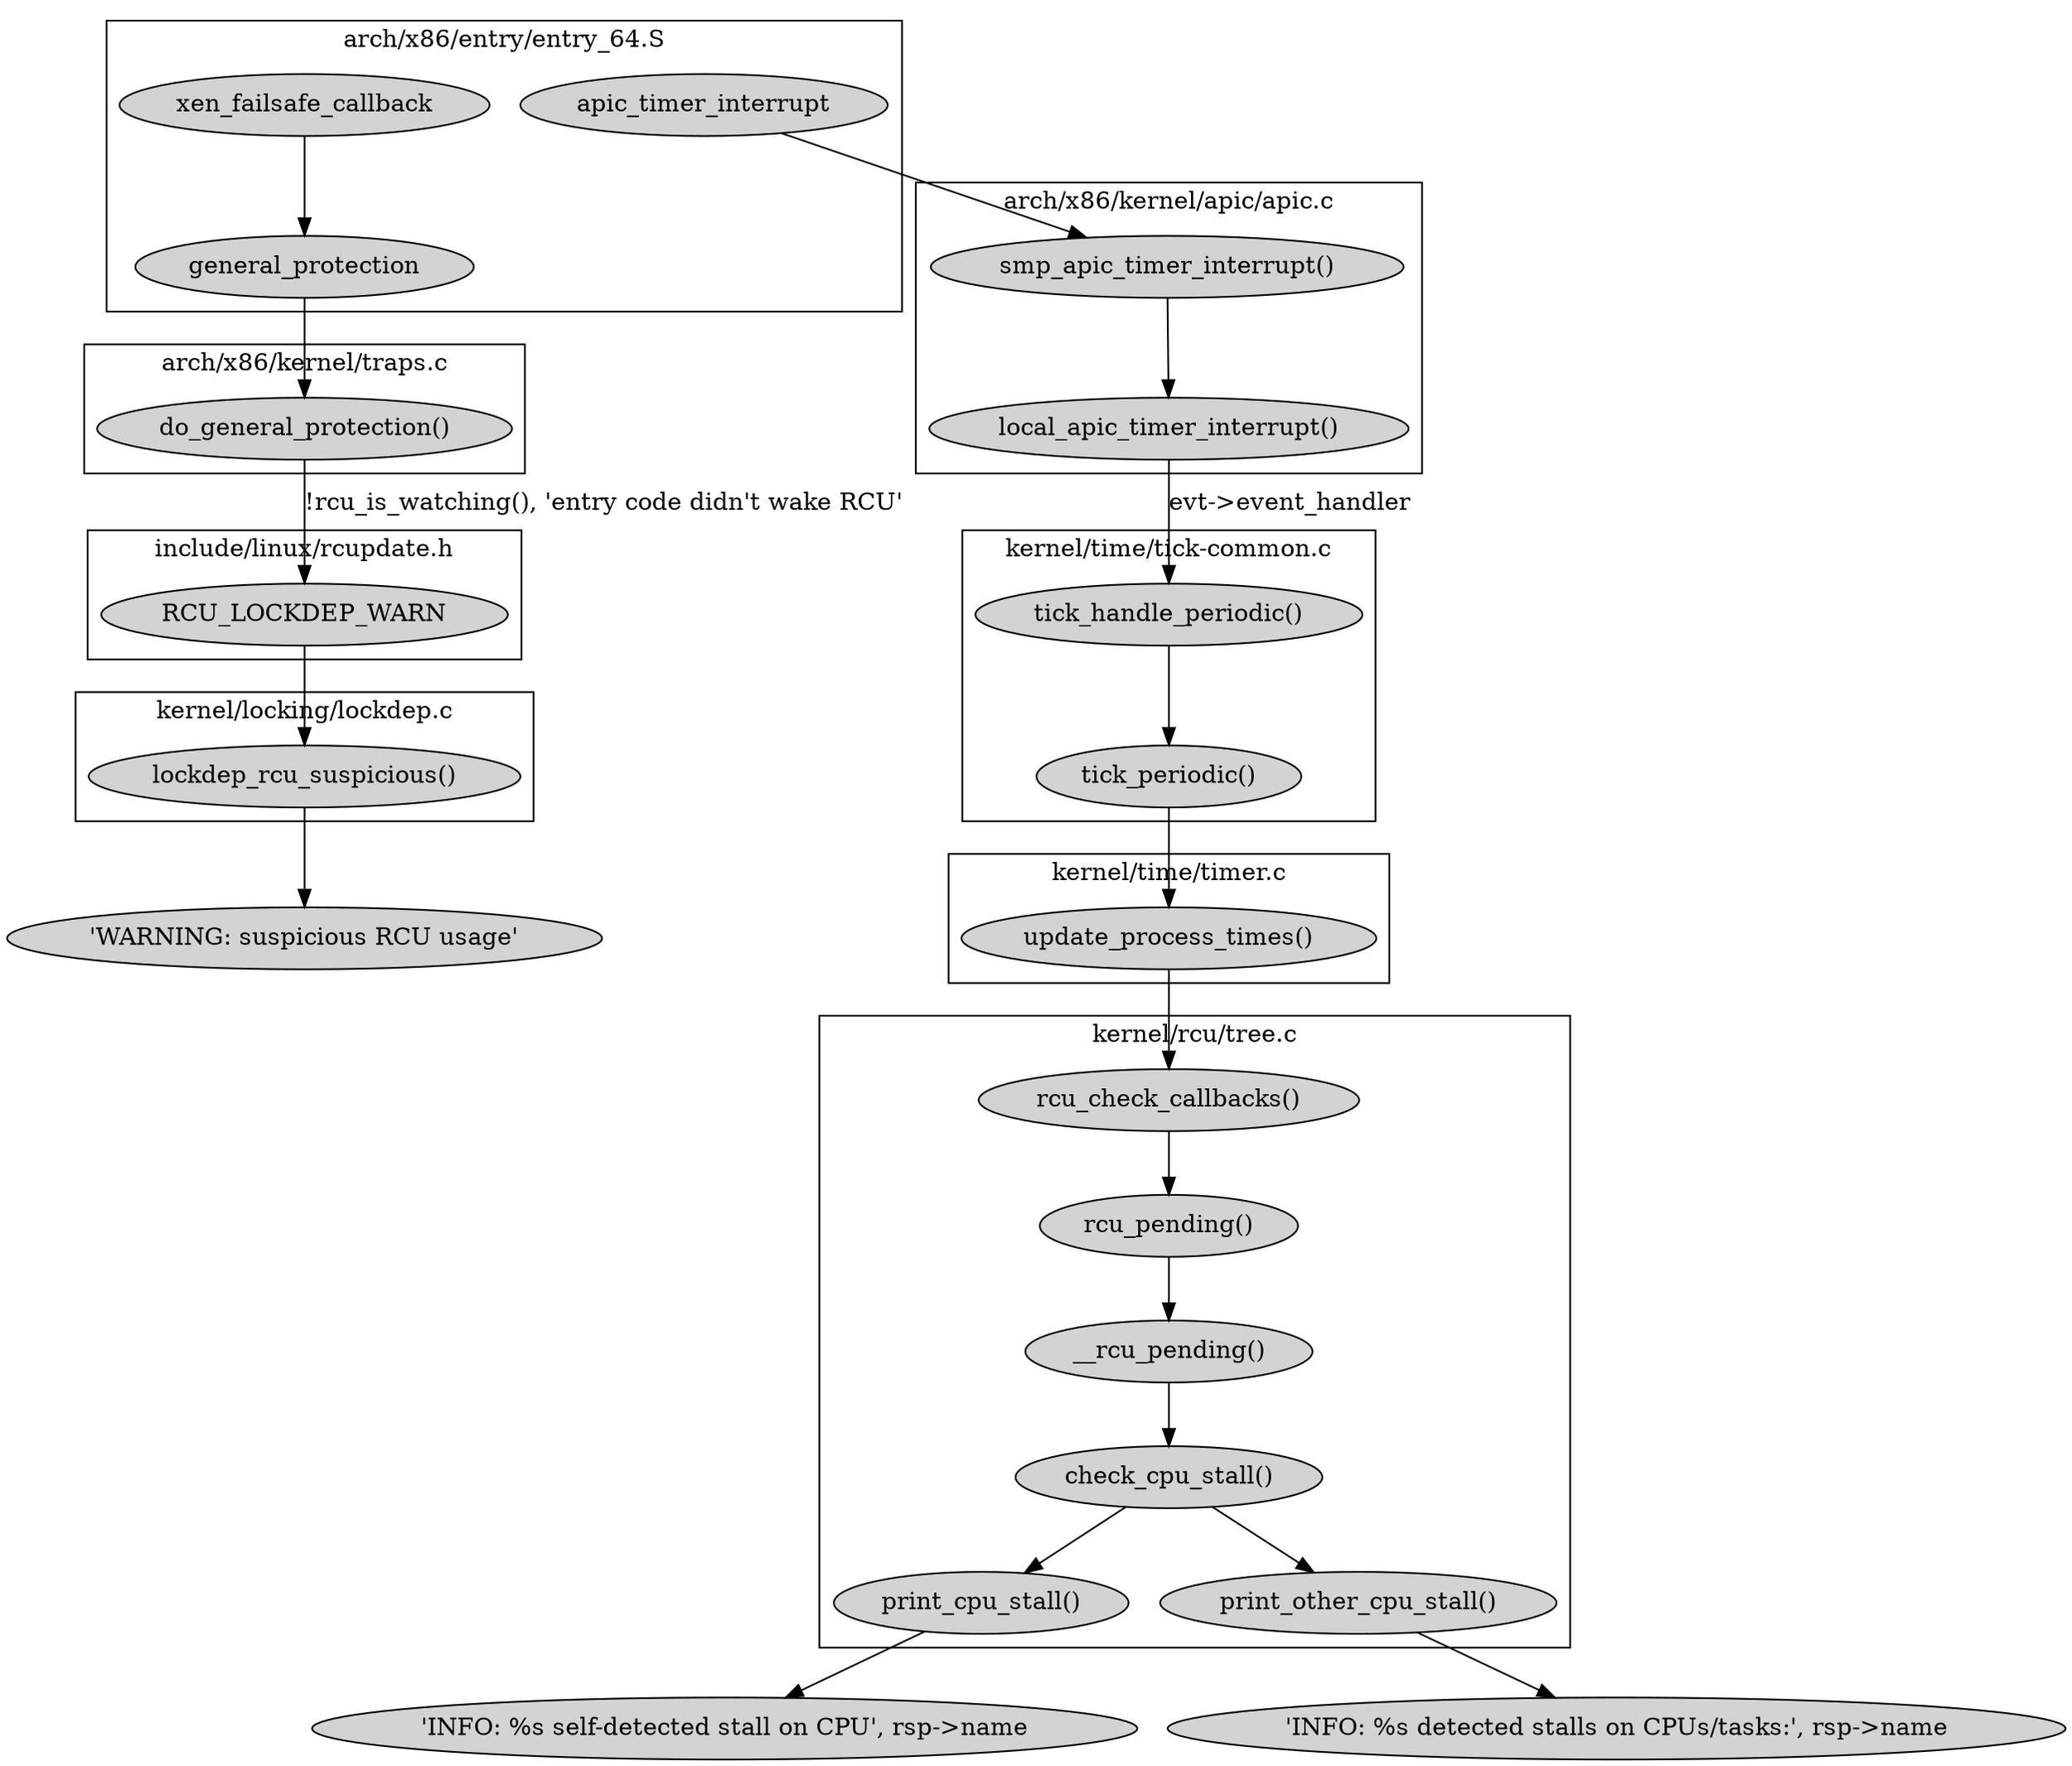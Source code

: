 /*
 * graphviz.org
 * a -> b
 */
digraph kernel {
//	rankdir = "LR"
//	label = "Diagram of rcu check"
	node [ style=filled ]

	subgraph cluster_arch_x86_entry_entry_64_s {
		label = "arch/x86/entry/entry_64.S"

		"apic_timer_interrupt"
		"xen_failsafe_callback"
		"general_protection"
	}

	subgraph cluster_arch_x86_kernel_apic_apic_c {
		label = "arch/x86/kernel/apic/apic.c"

		"smp_apic_timer_interrupt()"
		/* "smp_trace_apic_timer_interrupt()" */
		"local_apic_timer_interrupt()"
	}

	subgraph cluster_kernel_time_tick_common_c {
		label = "kernel/time/tick-common.c"

		"tick_periodic()"
		"tick_handle_periodic()"
	}

	subgraph cluster_kernel_time_timer_c {
		label = "kernel/time/timer.c"

		"update_process_times()"
	}

	subgraph cluster_kernel_rcu_tree_c {
		label = "kernel/rcu/tree.c"

		"rcu_check_callbacks()"
		"rcu_pending()"
		"__rcu_pending()"
		"check_cpu_stall()"
		"print_cpu_stall()"
		"print_other_cpu_stall()"
	}

	subgraph cluster_arch_x86_kernel_traps_c {
		label = "arch/x86/kernel/traps.c"

		"do_general_protection()"
	}

	subgraph cluster_include_linux_rcupdate_h {
		label = "include/linux/rcupdate.h"

		"RCU_LOCKDEP_WARN"
	}

	subgraph cluster_kernel_lock_locdep_c {
		label = "kernel/locking/lockdep.c"

		"lockdep_rcu_suspicious()"
	}

	/*
	 * rcu check cpu stall
	 */
	"apic_timer_interrupt" -> "smp_apic_timer_interrupt()" -> "local_apic_timer_interrupt()"
	"local_apic_timer_interrupt()" -> "tick_handle_periodic()" [label = "evt->event_handler"]
	"tick_handle_periodic()" -> "tick_periodic()" -> "update_process_times()"

	"update_process_times()" -> "rcu_check_callbacks()" -> "rcu_pending()" ->
		"__rcu_pending()" -> "check_cpu_stall()" -> {
		"print_cpu_stall()";
		"print_other_cpu_stall()"
	}

	"print_cpu_stall()" -> "'INFO: %s self-detected stall on CPU', rsp->name"
	"print_other_cpu_stall()" -> "'INFO: %s detected stalls on CPUs/tasks:', rsp->name"

	/*
	 * rcu check cpu stall
	 */
	"xen_failsafe_callback" -> "general_protection" -> "do_general_protection()"
	"do_general_protection()" -> "RCU_LOCKDEP_WARN" [label="!rcu_is_watching(), 'entry code didn't wake RCU'"]
	"RCU_LOCKDEP_WARN" -> "lockdep_rcu_suspicious()" -> "'WARNING: suspicious RCU usage'"

}

